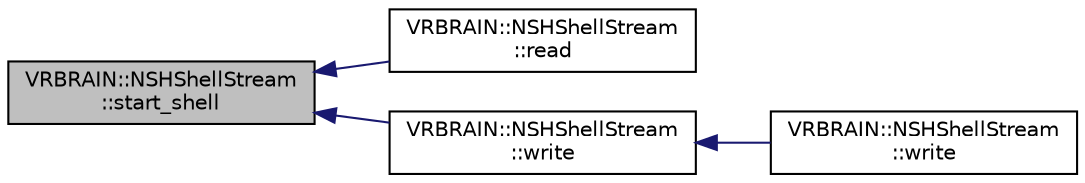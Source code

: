 digraph "VRBRAIN::NSHShellStream::start_shell"
{
 // INTERACTIVE_SVG=YES
  edge [fontname="Helvetica",fontsize="10",labelfontname="Helvetica",labelfontsize="10"];
  node [fontname="Helvetica",fontsize="10",shape=record];
  rankdir="LR";
  Node1 [label="VRBRAIN::NSHShellStream\l::start_shell",height=0.2,width=0.4,color="black", fillcolor="grey75", style="filled", fontcolor="black"];
  Node1 -> Node2 [dir="back",color="midnightblue",fontsize="10",style="solid",fontname="Helvetica"];
  Node2 [label="VRBRAIN::NSHShellStream\l::read",height=0.2,width=0.4,color="black", fillcolor="white", style="filled",URL="$classVRBRAIN_1_1NSHShellStream.html#a105871836372c5d3cc6b07a813bacb14"];
  Node1 -> Node3 [dir="back",color="midnightblue",fontsize="10",style="solid",fontname="Helvetica"];
  Node3 [label="VRBRAIN::NSHShellStream\l::write",height=0.2,width=0.4,color="black", fillcolor="white", style="filled",URL="$classVRBRAIN_1_1NSHShellStream.html#a19be4482626985fb9a396c2eb7cff4fc"];
  Node3 -> Node4 [dir="back",color="midnightblue",fontsize="10",style="solid",fontname="Helvetica"];
  Node4 [label="VRBRAIN::NSHShellStream\l::write",height=0.2,width=0.4,color="black", fillcolor="white", style="filled",URL="$classVRBRAIN_1_1NSHShellStream.html#a853e3baaf59cd28fb833cbb707c227ad"];
}
